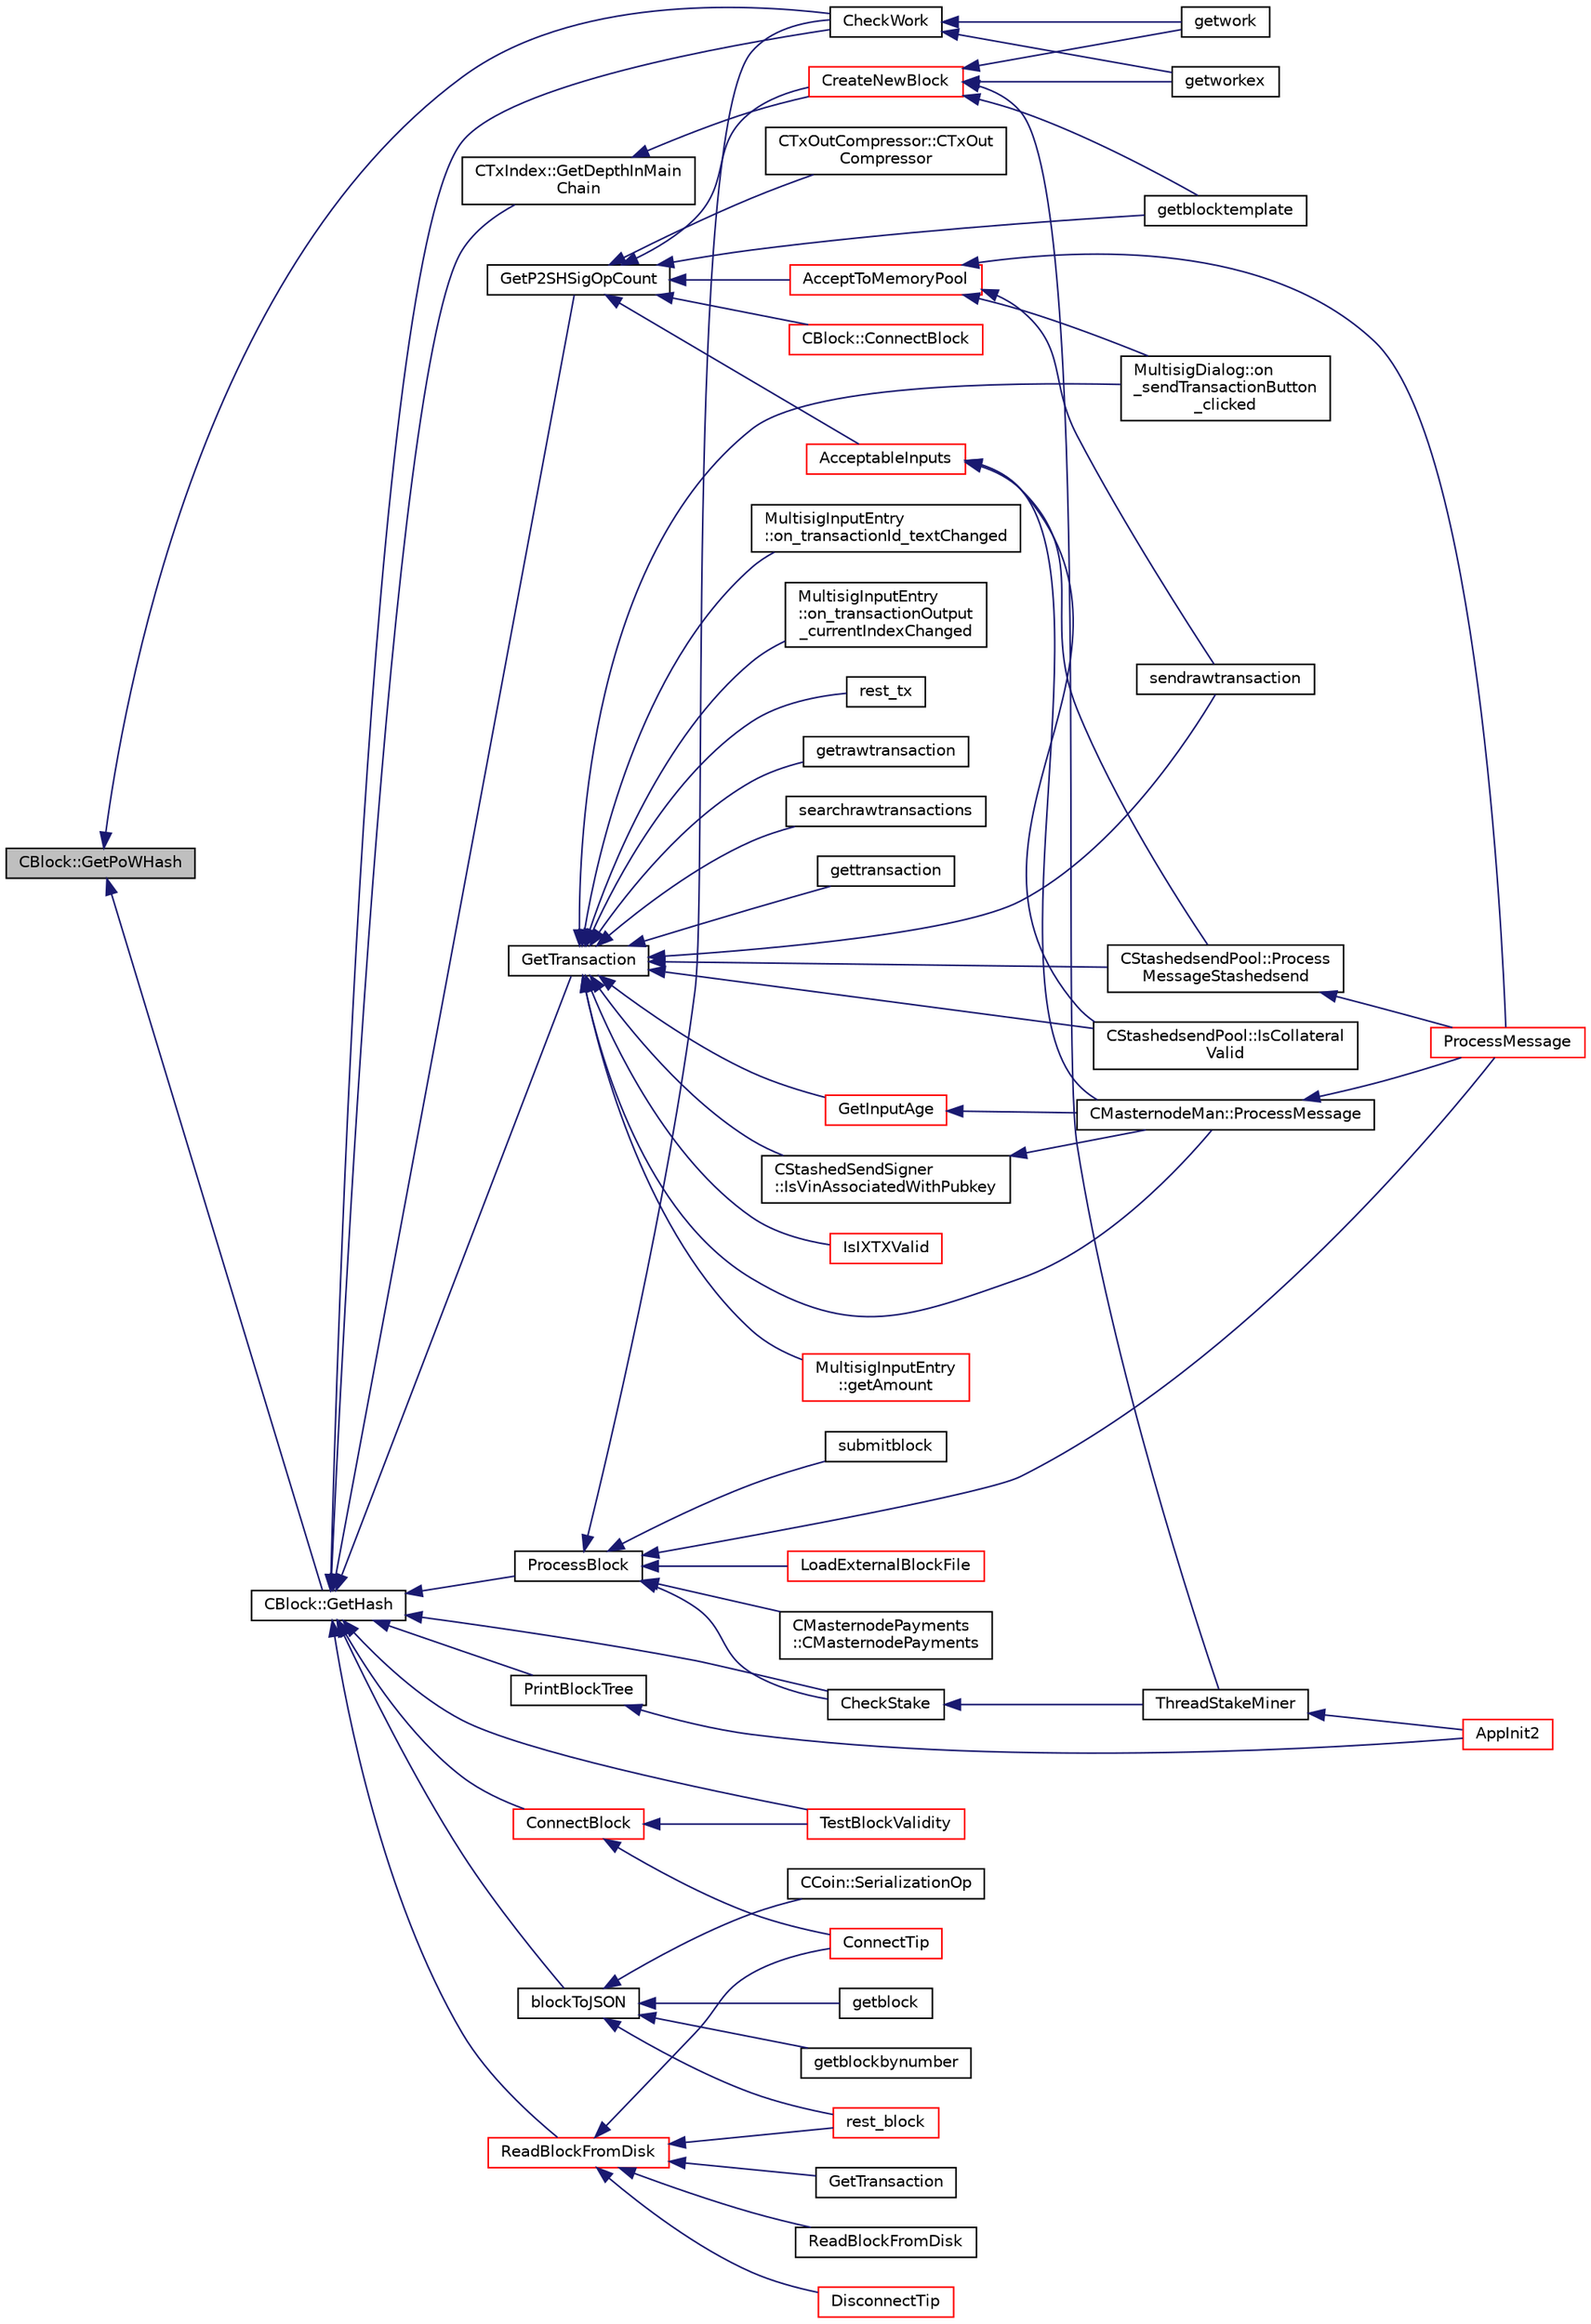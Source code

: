 digraph "CBlock::GetPoWHash"
{
  edge [fontname="Helvetica",fontsize="10",labelfontname="Helvetica",labelfontsize="10"];
  node [fontname="Helvetica",fontsize="10",shape=record];
  rankdir="LR";
  Node946 [label="CBlock::GetPoWHash",height=0.2,width=0.4,color="black", fillcolor="grey75", style="filled", fontcolor="black"];
  Node946 -> Node947 [dir="back",color="midnightblue",fontsize="10",style="solid",fontname="Helvetica"];
  Node947 [label="CheckWork",height=0.2,width=0.4,color="black", fillcolor="white", style="filled",URL="$de/d13/miner_8h.html#aadd8a05aa6d8fae1c0f4daa5e971a12a",tooltip="Check mined proof-of-work block. "];
  Node947 -> Node948 [dir="back",color="midnightblue",fontsize="10",style="solid",fontname="Helvetica"];
  Node948 [label="getworkex",height=0.2,width=0.4,color="black", fillcolor="white", style="filled",URL="$d4/ddd/rpcmining_8cpp.html#aa40f86dc468a3f2ef4a3bba99e20a069"];
  Node947 -> Node949 [dir="back",color="midnightblue",fontsize="10",style="solid",fontname="Helvetica"];
  Node949 [label="getwork",height=0.2,width=0.4,color="black", fillcolor="white", style="filled",URL="$d4/ddd/rpcmining_8cpp.html#a356be62c93d38267a7da9e1cb644d547"];
  Node946 -> Node950 [dir="back",color="midnightblue",fontsize="10",style="solid",fontname="Helvetica"];
  Node950 [label="CBlock::GetHash",height=0.2,width=0.4,color="black", fillcolor="white", style="filled",URL="$d3/d51/class_c_block.html#a681acf1fa72ec2ed6c83ea5afc14e0f3"];
  Node950 -> Node951 [dir="back",color="midnightblue",fontsize="10",style="solid",fontname="Helvetica"];
  Node951 [label="GetP2SHSigOpCount",height=0.2,width=0.4,color="black", fillcolor="white", style="filled",URL="$d4/dbf/main_8h.html#acc0a05d60127f0cfcf778348670067e0",tooltip="Count ECDSA signature operations in pay-to-script-hash inputs. "];
  Node951 -> Node952 [dir="back",color="midnightblue",fontsize="10",style="solid",fontname="Helvetica"];
  Node952 [label="AcceptToMemoryPool",height=0.2,width=0.4,color="red", fillcolor="white", style="filled",URL="$d4/dbf/main_8h.html#addea0e425b693b4c1be712c3ead94568",tooltip="(try to) add transaction to memory pool "];
  Node952 -> Node954 [dir="back",color="midnightblue",fontsize="10",style="solid",fontname="Helvetica"];
  Node954 [label="ProcessMessage",height=0.2,width=0.4,color="red", fillcolor="white", style="filled",URL="$df/d0a/main_8cpp.html#a8ba92b1a4bce3c835e887a9073d17d8e"];
  Node952 -> Node1032 [dir="back",color="midnightblue",fontsize="10",style="solid",fontname="Helvetica"];
  Node1032 [label="MultisigDialog::on\l_sendTransactionButton\l_clicked",height=0.2,width=0.4,color="black", fillcolor="white", style="filled",URL="$d4/df4/class_multisig_dialog.html#a71fcf325cb0cde9223eefc62b3b7634b"];
  Node952 -> Node1033 [dir="back",color="midnightblue",fontsize="10",style="solid",fontname="Helvetica"];
  Node1033 [label="sendrawtransaction",height=0.2,width=0.4,color="black", fillcolor="white", style="filled",URL="$dc/da8/rpcrawtransaction_8cpp.html#ad5aad44f890060f42efb49acf349511e"];
  Node951 -> Node1034 [dir="back",color="midnightblue",fontsize="10",style="solid",fontname="Helvetica"];
  Node1034 [label="AcceptableInputs",height=0.2,width=0.4,color="red", fillcolor="white", style="filled",URL="$d4/dbf/main_8h.html#a43f9c625cc3dfd663a76ddb4d15fce58"];
  Node1034 -> Node1072 [dir="back",color="midnightblue",fontsize="10",style="solid",fontname="Helvetica"];
  Node1072 [label="CMasternodeMan::ProcessMessage",height=0.2,width=0.4,color="black", fillcolor="white", style="filled",URL="$dc/d6b/class_c_masternode_man.html#ae3e5d263cebdcd932eca49caeadce9aa"];
  Node1072 -> Node954 [dir="back",color="midnightblue",fontsize="10",style="solid",fontname="Helvetica"];
  Node1034 -> Node1061 [dir="back",color="midnightblue",fontsize="10",style="solid",fontname="Helvetica"];
  Node1061 [label="CStashedsendPool::Process\lMessageStashedsend",height=0.2,width=0.4,color="black", fillcolor="white", style="filled",URL="$dd/d8a/class_c_stashedsend_pool.html#a62b472a4e4b1e634bc2e8621be17888e",tooltip="Process a Stashedsend message using the Stashedsend protocol. "];
  Node1061 -> Node954 [dir="back",color="midnightblue",fontsize="10",style="solid",fontname="Helvetica"];
  Node1034 -> Node1073 [dir="back",color="midnightblue",fontsize="10",style="solid",fontname="Helvetica"];
  Node1073 [label="CStashedsendPool::IsCollateral\lValid",height=0.2,width=0.4,color="black", fillcolor="white", style="filled",URL="$dd/d8a/class_c_stashedsend_pool.html#a953b684a05b58919c45c8c6f159b0b14",tooltip="If the collateral is valid given by a client. "];
  Node951 -> Node1077 [dir="back",color="midnightblue",fontsize="10",style="solid",fontname="Helvetica"];
  Node1077 [label="CBlock::ConnectBlock",height=0.2,width=0.4,color="red", fillcolor="white", style="filled",URL="$d3/d51/class_c_block.html#a1ae149d97c7b7eadf48f5cea934b6217"];
  Node951 -> Node1078 [dir="back",color="midnightblue",fontsize="10",style="solid",fontname="Helvetica"];
  Node1078 [label="CTxOutCompressor::CTxOut\lCompressor",height=0.2,width=0.4,color="black", fillcolor="white", style="filled",URL="$d9/d8d/class_c_tx_out_compressor.html#a38ef1033989cd003de65598620d15cea"];
  Node951 -> Node1079 [dir="back",color="midnightblue",fontsize="10",style="solid",fontname="Helvetica"];
  Node1079 [label="CreateNewBlock",height=0.2,width=0.4,color="red", fillcolor="white", style="filled",URL="$de/d13/miner_8h.html#aca0de7d757e027c2b08bd101c68c1549"];
  Node1079 -> Node1042 [dir="back",color="midnightblue",fontsize="10",style="solid",fontname="Helvetica"];
  Node1042 [label="ThreadStakeMiner",height=0.2,width=0.4,color="black", fillcolor="white", style="filled",URL="$d6/de3/miner_8cpp.html#a31faece5ef0e403969b3d3debd79b352"];
  Node1042 -> Node957 [dir="back",color="midnightblue",fontsize="10",style="solid",fontname="Helvetica"];
  Node957 [label="AppInit2",height=0.2,width=0.4,color="red", fillcolor="white", style="filled",URL="$d8/dc0/init_8h.html#a1a4c1bfbf6ba1db77e988b89b9cadfd3",tooltip="Initialize ion. "];
  Node1079 -> Node948 [dir="back",color="midnightblue",fontsize="10",style="solid",fontname="Helvetica"];
  Node1079 -> Node949 [dir="back",color="midnightblue",fontsize="10",style="solid",fontname="Helvetica"];
  Node1079 -> Node1081 [dir="back",color="midnightblue",fontsize="10",style="solid",fontname="Helvetica"];
  Node1081 [label="getblocktemplate",height=0.2,width=0.4,color="black", fillcolor="white", style="filled",URL="$d4/ddd/rpcmining_8cpp.html#a27347eecedd59156c914fcb5ce488f9a"];
  Node951 -> Node1081 [dir="back",color="midnightblue",fontsize="10",style="solid",fontname="Helvetica"];
  Node950 -> Node1082 [dir="back",color="midnightblue",fontsize="10",style="solid",fontname="Helvetica"];
  Node1082 [label="CTxIndex::GetDepthInMain\lChain",height=0.2,width=0.4,color="black", fillcolor="white", style="filled",URL="$d5/db3/class_c_tx_index.html#ae18990b9796ee365ae2f384a2b334fe0"];
  Node1082 -> Node1079 [dir="back",color="midnightblue",fontsize="10",style="solid",fontname="Helvetica"];
  Node950 -> Node1083 [dir="back",color="midnightblue",fontsize="10",style="solid",fontname="Helvetica"];
  Node1083 [label="GetTransaction",height=0.2,width=0.4,color="black", fillcolor="white", style="filled",URL="$d4/dbf/main_8h.html#a7d2a4633e4e0e8e4cb9c881d45a496b5"];
  Node1083 -> Node1084 [dir="back",color="midnightblue",fontsize="10",style="solid",fontname="Helvetica"];
  Node1084 [label="IsIXTXValid",height=0.2,width=0.4,color="red", fillcolor="white", style="filled",URL="$d6/d5f/instantx_8h.html#a091b5dc50769595bb701d5f85ca475e5"];
  Node1083 -> Node1085 [dir="back",color="midnightblue",fontsize="10",style="solid",fontname="Helvetica"];
  Node1085 [label="GetInputAge",height=0.2,width=0.4,color="red", fillcolor="white", style="filled",URL="$d4/dbf/main_8h.html#ae137d76bbcaf8d65fab905889b504e26"];
  Node1085 -> Node1072 [dir="back",color="midnightblue",fontsize="10",style="solid",fontname="Helvetica"];
  Node1083 -> Node1072 [dir="back",color="midnightblue",fontsize="10",style="solid",fontname="Helvetica"];
  Node1083 -> Node1032 [dir="back",color="midnightblue",fontsize="10",style="solid",fontname="Helvetica"];
  Node1083 -> Node1093 [dir="back",color="midnightblue",fontsize="10",style="solid",fontname="Helvetica"];
  Node1093 [label="MultisigInputEntry\l::getAmount",height=0.2,width=0.4,color="red", fillcolor="white", style="filled",URL="$d9/d3d/class_multisig_input_entry.html#a0b0e1379adc39ad68ab4a69b428a58f1"];
  Node1083 -> Node1099 [dir="back",color="midnightblue",fontsize="10",style="solid",fontname="Helvetica"];
  Node1099 [label="MultisigInputEntry\l::on_transactionId_textChanged",height=0.2,width=0.4,color="black", fillcolor="white", style="filled",URL="$d9/d3d/class_multisig_input_entry.html#a1cb42a240e71f999f06fbf7e4ffbc982"];
  Node1083 -> Node1100 [dir="back",color="midnightblue",fontsize="10",style="solid",fontname="Helvetica"];
  Node1100 [label="MultisigInputEntry\l::on_transactionOutput\l_currentIndexChanged",height=0.2,width=0.4,color="black", fillcolor="white", style="filled",URL="$d9/d3d/class_multisig_input_entry.html#a122ee9305bd98ccb311698169be45941"];
  Node1083 -> Node1101 [dir="back",color="midnightblue",fontsize="10",style="solid",fontname="Helvetica"];
  Node1101 [label="rest_tx",height=0.2,width=0.4,color="black", fillcolor="white", style="filled",URL="$d8/d04/rest_8cpp.html#a6a40ed64db0199226195920c9e92ac33"];
  Node1083 -> Node1102 [dir="back",color="midnightblue",fontsize="10",style="solid",fontname="Helvetica"];
  Node1102 [label="getrawtransaction",height=0.2,width=0.4,color="black", fillcolor="white", style="filled",URL="$dc/da8/rpcrawtransaction_8cpp.html#a12e1b8a05d99d1544e5343c2282cc55a"];
  Node1083 -> Node1033 [dir="back",color="midnightblue",fontsize="10",style="solid",fontname="Helvetica"];
  Node1083 -> Node1103 [dir="back",color="midnightblue",fontsize="10",style="solid",fontname="Helvetica"];
  Node1103 [label="searchrawtransactions",height=0.2,width=0.4,color="black", fillcolor="white", style="filled",URL="$dc/da8/rpcrawtransaction_8cpp.html#ae119520f4c7a75fcaf31fbfaf8dff482"];
  Node1083 -> Node1104 [dir="back",color="midnightblue",fontsize="10",style="solid",fontname="Helvetica"];
  Node1104 [label="gettransaction",height=0.2,width=0.4,color="black", fillcolor="white", style="filled",URL="$df/d1d/rpcwallet_8cpp.html#a845c15a1402787fcf2cc021111ea89f5"];
  Node1083 -> Node1061 [dir="back",color="midnightblue",fontsize="10",style="solid",fontname="Helvetica"];
  Node1083 -> Node1073 [dir="back",color="midnightblue",fontsize="10",style="solid",fontname="Helvetica"];
  Node1083 -> Node1105 [dir="back",color="midnightblue",fontsize="10",style="solid",fontname="Helvetica"];
  Node1105 [label="CStashedSendSigner\l::IsVinAssociatedWithPubkey",height=0.2,width=0.4,color="black", fillcolor="white", style="filled",URL="$da/d0a/class_c_stashed_send_signer.html#aaca192c63b69266a4ac439051d3bbf58",tooltip="Is the inputs associated with this public key? (and there is 20000 ION - checking if valid masternode..."];
  Node1105 -> Node1072 [dir="back",color="midnightblue",fontsize="10",style="solid",fontname="Helvetica"];
  Node950 -> Node1037 [dir="back",color="midnightblue",fontsize="10",style="solid",fontname="Helvetica"];
  Node1037 [label="ProcessBlock",height=0.2,width=0.4,color="black", fillcolor="white", style="filled",URL="$d4/dbf/main_8h.html#a7c8a7be3439bb5e1e40548a332a3cf29"];
  Node1037 -> Node1038 [dir="back",color="midnightblue",fontsize="10",style="solid",fontname="Helvetica"];
  Node1038 [label="LoadExternalBlockFile",height=0.2,width=0.4,color="red", fillcolor="white", style="filled",URL="$df/d0a/main_8cpp.html#afbdbbb5a1b376748e5460cbcf644a9af"];
  Node1037 -> Node954 [dir="back",color="midnightblue",fontsize="10",style="solid",fontname="Helvetica"];
  Node1037 -> Node1040 [dir="back",color="midnightblue",fontsize="10",style="solid",fontname="Helvetica"];
  Node1040 [label="CMasternodePayments\l::CMasternodePayments",height=0.2,width=0.4,color="black", fillcolor="white", style="filled",URL="$dc/d9a/class_c_masternode_payments.html#a4b9454f265a927528c881716e7649973"];
  Node1037 -> Node947 [dir="back",color="midnightblue",fontsize="10",style="solid",fontname="Helvetica"];
  Node1037 -> Node1041 [dir="back",color="midnightblue",fontsize="10",style="solid",fontname="Helvetica"];
  Node1041 [label="CheckStake",height=0.2,width=0.4,color="black", fillcolor="white", style="filled",URL="$de/d13/miner_8h.html#a68be4bcfa03b86095641eac5ca996fed",tooltip="Check mined proof-of-stake block. "];
  Node1041 -> Node1042 [dir="back",color="midnightblue",fontsize="10",style="solid",fontname="Helvetica"];
  Node1037 -> Node1043 [dir="back",color="midnightblue",fontsize="10",style="solid",fontname="Helvetica"];
  Node1043 [label="submitblock",height=0.2,width=0.4,color="black", fillcolor="white", style="filled",URL="$d4/ddd/rpcmining_8cpp.html#a6fc1aa077add8cb1c74207056616134d"];
  Node950 -> Node1106 [dir="back",color="midnightblue",fontsize="10",style="solid",fontname="Helvetica"];
  Node1106 [label="PrintBlockTree",height=0.2,width=0.4,color="black", fillcolor="white", style="filled",URL="$d4/dbf/main_8h.html#aac88c75e65aa0dee60e4332dbcc16120"];
  Node1106 -> Node957 [dir="back",color="midnightblue",fontsize="10",style="solid",fontname="Helvetica"];
  Node950 -> Node947 [dir="back",color="midnightblue",fontsize="10",style="solid",fontname="Helvetica"];
  Node950 -> Node1041 [dir="back",color="midnightblue",fontsize="10",style="solid",fontname="Helvetica"];
  Node950 -> Node1107 [dir="back",color="midnightblue",fontsize="10",style="solid",fontname="Helvetica"];
  Node1107 [label="blockToJSON",height=0.2,width=0.4,color="black", fillcolor="white", style="filled",URL="$d0/d47/rpcblockchain_8cpp.html#a414df5de934bac4418f19c9293f63dad"];
  Node1107 -> Node1108 [dir="back",color="midnightblue",fontsize="10",style="solid",fontname="Helvetica"];
  Node1108 [label="CCoin::SerializationOp",height=0.2,width=0.4,color="black", fillcolor="white", style="filled",URL="$d6/d99/struct_c_coin.html#a2a0a2532bdacb03b087b3b0a400830ec"];
  Node1107 -> Node1109 [dir="back",color="midnightblue",fontsize="10",style="solid",fontname="Helvetica"];
  Node1109 [label="rest_block",height=0.2,width=0.4,color="red", fillcolor="white", style="filled",URL="$d8/d04/rest_8cpp.html#a99e4aae76e1b90f996cf7c24b5281464"];
  Node1107 -> Node1112 [dir="back",color="midnightblue",fontsize="10",style="solid",fontname="Helvetica"];
  Node1112 [label="getblock",height=0.2,width=0.4,color="black", fillcolor="white", style="filled",URL="$d0/d47/rpcblockchain_8cpp.html#a63608cf1bb275120194c3b4e070af3d7"];
  Node1107 -> Node1113 [dir="back",color="midnightblue",fontsize="10",style="solid",fontname="Helvetica"];
  Node1113 [label="getblockbynumber",height=0.2,width=0.4,color="black", fillcolor="white", style="filled",URL="$d0/d47/rpcblockchain_8cpp.html#a4039f7b3e313c63b81c98e3fc479a117"];
  Node950 -> Node1114 [dir="back",color="midnightblue",fontsize="10",style="solid",fontname="Helvetica"];
  Node1114 [label="ReadBlockFromDisk",height=0.2,width=0.4,color="red", fillcolor="white", style="filled",URL="$db/d38/validation_8h.html#a578c1df234b05798180f0235d469a5ba",tooltip="Functions for disk access for blocks. "];
  Node1114 -> Node1109 [dir="back",color="midnightblue",fontsize="10",style="solid",fontname="Helvetica"];
  Node1114 -> Node1115 [dir="back",color="midnightblue",fontsize="10",style="solid",fontname="Helvetica"];
  Node1115 [label="GetTransaction",height=0.2,width=0.4,color="black", fillcolor="white", style="filled",URL="$db/d38/validation_8h.html#a07fae6c3df8041881d293cd91afd9c97",tooltip="Retrieve a transaction (from memory pool, or from disk, if possible) "];
  Node1114 -> Node1116 [dir="back",color="midnightblue",fontsize="10",style="solid",fontname="Helvetica"];
  Node1116 [label="ReadBlockFromDisk",height=0.2,width=0.4,color="black", fillcolor="white", style="filled",URL="$db/d38/validation_8h.html#aee79e45a0b167f9b312f83a23880cfbc"];
  Node1114 -> Node1117 [dir="back",color="midnightblue",fontsize="10",style="solid",fontname="Helvetica"];
  Node1117 [label="DisconnectTip",height=0.2,width=0.4,color="red", fillcolor="white", style="filled",URL="$dd/d7d/validation_8cpp.html#af22a75696068786d303019f31f29eb9e",tooltip="Disconnect chainActive&#39;s tip. "];
  Node1114 -> Node1135 [dir="back",color="midnightblue",fontsize="10",style="solid",fontname="Helvetica"];
  Node1135 [label="ConnectTip",height=0.2,width=0.4,color="red", fillcolor="white", style="filled",URL="$dd/d7d/validation_8cpp.html#a6aed3630ddc1f0822daf257250d4799a",tooltip="Connect a new block to chainActive. "];
  Node950 -> Node1132 [dir="back",color="midnightblue",fontsize="10",style="solid",fontname="Helvetica"];
  Node1132 [label="ConnectBlock",height=0.2,width=0.4,color="red", fillcolor="white", style="filled",URL="$dd/d7d/validation_8cpp.html#afafbb35ee38b98e832fcb8b159942055",tooltip="Apply the effects of this block (with given index) on the UTXO set represented by coins..."];
  Node1132 -> Node1135 [dir="back",color="midnightblue",fontsize="10",style="solid",fontname="Helvetica"];
  Node1132 -> Node1136 [dir="back",color="midnightblue",fontsize="10",style="solid",fontname="Helvetica"];
  Node1136 [label="TestBlockValidity",height=0.2,width=0.4,color="red", fillcolor="white", style="filled",URL="$db/d38/validation_8h.html#a12c39e969c9077605ae8a91730fb78d3",tooltip="Check a block is completely valid from start to finish (only works on top of our current best block..."];
  Node950 -> Node1136 [dir="back",color="midnightblue",fontsize="10",style="solid",fontname="Helvetica"];
}
